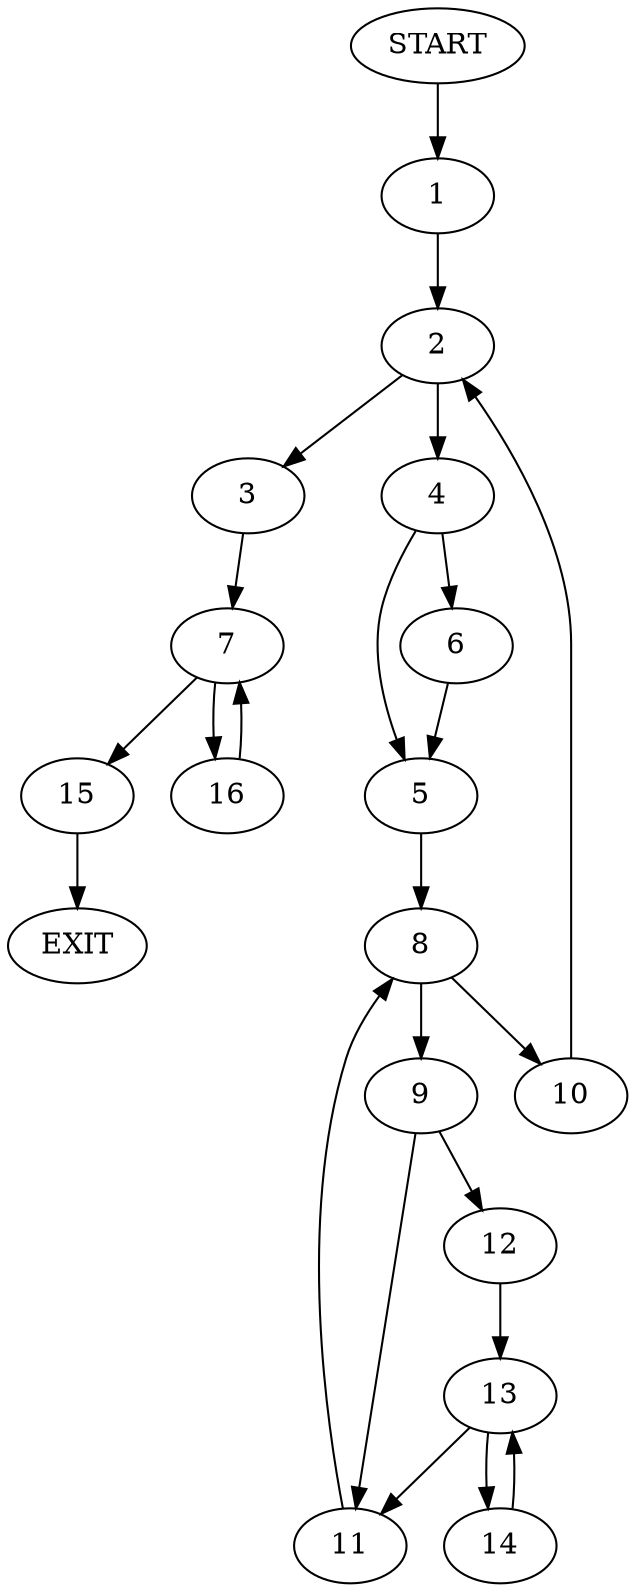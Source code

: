 digraph {
0 [label="START"]
17 [label="EXIT"]
0 -> 1
1 -> 2
2 -> 3
2 -> 4
4 -> 5
4 -> 6
3 -> 7
5 -> 8
6 -> 5
8 -> 9
8 -> 10
9 -> 11
9 -> 12
10 -> 2
11 -> 8
12 -> 13
13 -> 11
13 -> 14
14 -> 13
7 -> 15
7 -> 16
16 -> 7
15 -> 17
}
